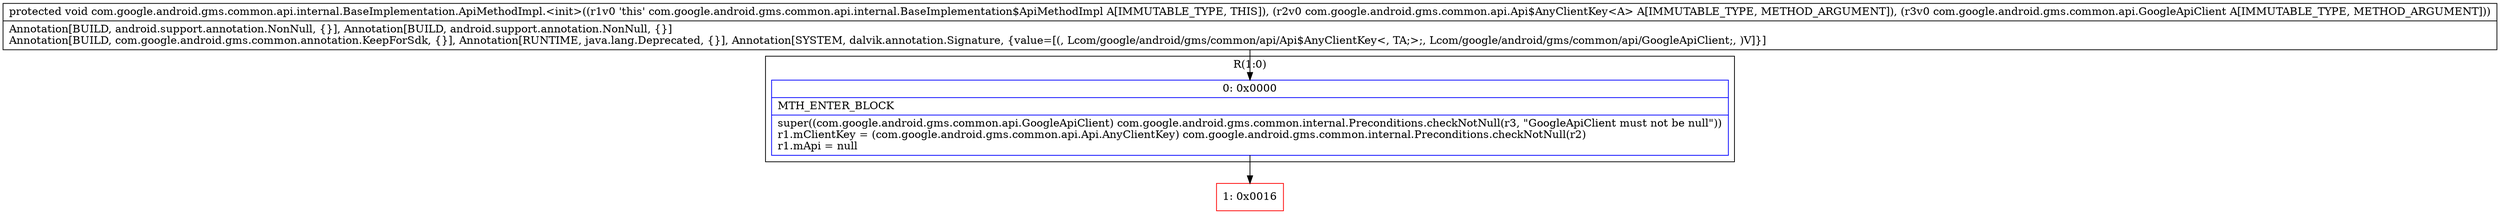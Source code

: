 digraph "CFG forcom.google.android.gms.common.api.internal.BaseImplementation.ApiMethodImpl.\<init\>(Lcom\/google\/android\/gms\/common\/api\/Api$AnyClientKey;Lcom\/google\/android\/gms\/common\/api\/GoogleApiClient;)V" {
subgraph cluster_Region_34797570 {
label = "R(1:0)";
node [shape=record,color=blue];
Node_0 [shape=record,label="{0\:\ 0x0000|MTH_ENTER_BLOCK\l|super((com.google.android.gms.common.api.GoogleApiClient) com.google.android.gms.common.internal.Preconditions.checkNotNull(r3, \"GoogleApiClient must not be null\"))\lr1.mClientKey = (com.google.android.gms.common.api.Api.AnyClientKey) com.google.android.gms.common.internal.Preconditions.checkNotNull(r2)\lr1.mApi = null\l}"];
}
Node_1 [shape=record,color=red,label="{1\:\ 0x0016}"];
MethodNode[shape=record,label="{protected void com.google.android.gms.common.api.internal.BaseImplementation.ApiMethodImpl.\<init\>((r1v0 'this' com.google.android.gms.common.api.internal.BaseImplementation$ApiMethodImpl A[IMMUTABLE_TYPE, THIS]), (r2v0 com.google.android.gms.common.api.Api$AnyClientKey\<A\> A[IMMUTABLE_TYPE, METHOD_ARGUMENT]), (r3v0 com.google.android.gms.common.api.GoogleApiClient A[IMMUTABLE_TYPE, METHOD_ARGUMENT]))  | Annotation[BUILD, android.support.annotation.NonNull, \{\}], Annotation[BUILD, android.support.annotation.NonNull, \{\}]\lAnnotation[BUILD, com.google.android.gms.common.annotation.KeepForSdk, \{\}], Annotation[RUNTIME, java.lang.Deprecated, \{\}], Annotation[SYSTEM, dalvik.annotation.Signature, \{value=[(, Lcom\/google\/android\/gms\/common\/api\/Api$AnyClientKey\<, TA;\>;, Lcom\/google\/android\/gms\/common\/api\/GoogleApiClient;, )V]\}]\l}"];
MethodNode -> Node_0;
Node_0 -> Node_1;
}

